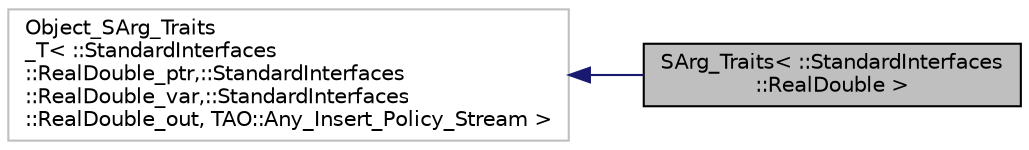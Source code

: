 digraph "SArg_Traits&lt; ::StandardInterfaces::RealDouble &gt;"
{
 // INTERACTIVE_SVG=YES
  edge [fontname="Helvetica",fontsize="10",labelfontname="Helvetica",labelfontsize="10"];
  node [fontname="Helvetica",fontsize="10",shape=record];
  rankdir="LR";
  Node1 [label="SArg_Traits\< ::StandardInterfaces\l::RealDouble \>",height=0.2,width=0.4,color="black", fillcolor="grey75", style="filled", fontcolor="black"];
  Node2 -> Node1 [dir="back",color="midnightblue",fontsize="10",style="solid",fontname="Helvetica"];
  Node2 [label="Object_SArg_Traits\l_T\< ::StandardInterfaces\l::RealDouble_ptr,::StandardInterfaces\l::RealDouble_var,::StandardInterfaces\l::RealDouble_out, TAO::Any_Insert_Policy_Stream \>",height=0.2,width=0.4,color="grey75", fillcolor="white", style="filled"];
}
